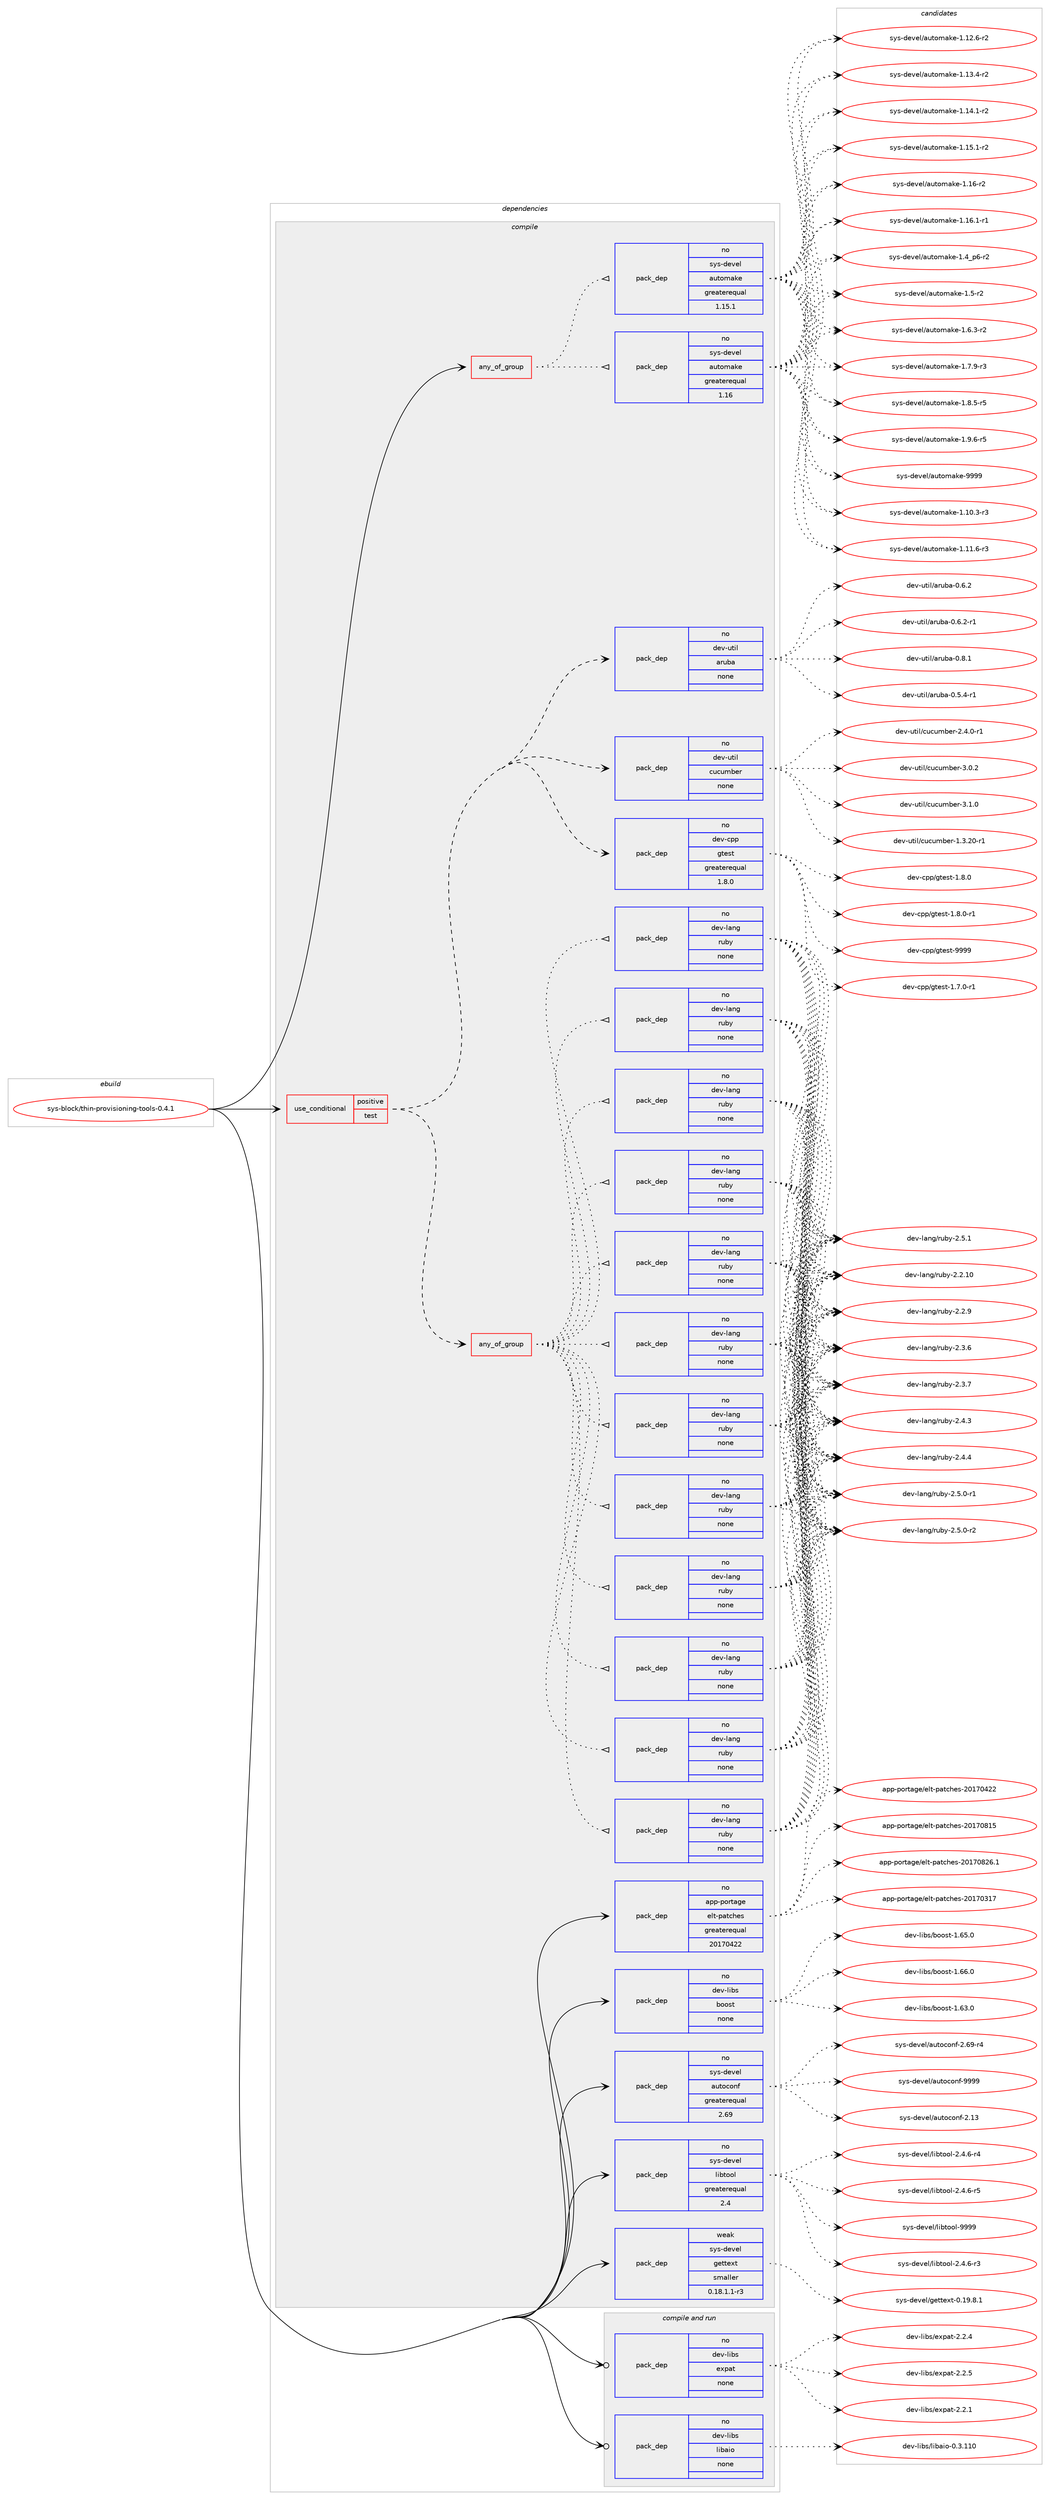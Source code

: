 digraph prolog {

# *************
# Graph options
# *************

newrank=true;
concentrate=true;
compound=true;
graph [rankdir=LR,fontname=Helvetica,fontsize=10,ranksep=1.5];#, ranksep=2.5, nodesep=0.2];
edge  [arrowhead=vee];
node  [fontname=Helvetica,fontsize=10];

# **********
# The ebuild
# **********

subgraph cluster_leftcol {
color=gray;
rank=same;
label=<<i>ebuild</i>>;
id [label="sys-block/thin-provisioning-tools-0.4.1", color=red, width=4, href="../sys-block/thin-provisioning-tools-0.4.1.svg"];
}

# ****************
# The dependencies
# ****************

subgraph cluster_midcol {
color=gray;
label=<<i>dependencies</i>>;
subgraph cluster_compile {
fillcolor="#eeeeee";
style=filled;
label=<<i>compile</i>>;
subgraph any35 {
dependency6877 [label=<<TABLE BORDER="0" CELLBORDER="1" CELLSPACING="0" CELLPADDING="4"><TR><TD CELLPADDING="10">any_of_group</TD></TR></TABLE>>, shape=none, color=red];subgraph pack6398 {
dependency6878 [label=<<TABLE BORDER="0" CELLBORDER="1" CELLSPACING="0" CELLPADDING="4" WIDTH="220"><TR><TD ROWSPAN="6" CELLPADDING="30">pack_dep</TD></TR><TR><TD WIDTH="110">no</TD></TR><TR><TD>sys-devel</TD></TR><TR><TD>automake</TD></TR><TR><TD>greaterequal</TD></TR><TR><TD>1.16</TD></TR></TABLE>>, shape=none, color=blue];
}
dependency6877:e -> dependency6878:w [weight=20,style="dotted",arrowhead="oinv"];
subgraph pack6399 {
dependency6879 [label=<<TABLE BORDER="0" CELLBORDER="1" CELLSPACING="0" CELLPADDING="4" WIDTH="220"><TR><TD ROWSPAN="6" CELLPADDING="30">pack_dep</TD></TR><TR><TD WIDTH="110">no</TD></TR><TR><TD>sys-devel</TD></TR><TR><TD>automake</TD></TR><TR><TD>greaterequal</TD></TR><TR><TD>1.15.1</TD></TR></TABLE>>, shape=none, color=blue];
}
dependency6877:e -> dependency6879:w [weight=20,style="dotted",arrowhead="oinv"];
}
id:e -> dependency6877:w [weight=20,style="solid",arrowhead="vee"];
subgraph cond443 {
dependency6880 [label=<<TABLE BORDER="0" CELLBORDER="1" CELLSPACING="0" CELLPADDING="4"><TR><TD ROWSPAN="3" CELLPADDING="10">use_conditional</TD></TR><TR><TD>positive</TD></TR><TR><TD>test</TD></TR></TABLE>>, shape=none, color=red];
subgraph any36 {
dependency6881 [label=<<TABLE BORDER="0" CELLBORDER="1" CELLSPACING="0" CELLPADDING="4"><TR><TD CELLPADDING="10">any_of_group</TD></TR></TABLE>>, shape=none, color=red];subgraph pack6400 {
dependency6882 [label=<<TABLE BORDER="0" CELLBORDER="1" CELLSPACING="0" CELLPADDING="4" WIDTH="220"><TR><TD ROWSPAN="6" CELLPADDING="30">pack_dep</TD></TR><TR><TD WIDTH="110">no</TD></TR><TR><TD>dev-lang</TD></TR><TR><TD>ruby</TD></TR><TR><TD>none</TD></TR><TR><TD></TD></TR></TABLE>>, shape=none, color=blue];
}
dependency6881:e -> dependency6882:w [weight=20,style="dotted",arrowhead="oinv"];
subgraph pack6401 {
dependency6883 [label=<<TABLE BORDER="0" CELLBORDER="1" CELLSPACING="0" CELLPADDING="4" WIDTH="220"><TR><TD ROWSPAN="6" CELLPADDING="30">pack_dep</TD></TR><TR><TD WIDTH="110">no</TD></TR><TR><TD>dev-lang</TD></TR><TR><TD>ruby</TD></TR><TR><TD>none</TD></TR><TR><TD></TD></TR></TABLE>>, shape=none, color=blue];
}
dependency6881:e -> dependency6883:w [weight=20,style="dotted",arrowhead="oinv"];
subgraph pack6402 {
dependency6884 [label=<<TABLE BORDER="0" CELLBORDER="1" CELLSPACING="0" CELLPADDING="4" WIDTH="220"><TR><TD ROWSPAN="6" CELLPADDING="30">pack_dep</TD></TR><TR><TD WIDTH="110">no</TD></TR><TR><TD>dev-lang</TD></TR><TR><TD>ruby</TD></TR><TR><TD>none</TD></TR><TR><TD></TD></TR></TABLE>>, shape=none, color=blue];
}
dependency6881:e -> dependency6884:w [weight=20,style="dotted",arrowhead="oinv"];
subgraph pack6403 {
dependency6885 [label=<<TABLE BORDER="0" CELLBORDER="1" CELLSPACING="0" CELLPADDING="4" WIDTH="220"><TR><TD ROWSPAN="6" CELLPADDING="30">pack_dep</TD></TR><TR><TD WIDTH="110">no</TD></TR><TR><TD>dev-lang</TD></TR><TR><TD>ruby</TD></TR><TR><TD>none</TD></TR><TR><TD></TD></TR></TABLE>>, shape=none, color=blue];
}
dependency6881:e -> dependency6885:w [weight=20,style="dotted",arrowhead="oinv"];
subgraph pack6404 {
dependency6886 [label=<<TABLE BORDER="0" CELLBORDER="1" CELLSPACING="0" CELLPADDING="4" WIDTH="220"><TR><TD ROWSPAN="6" CELLPADDING="30">pack_dep</TD></TR><TR><TD WIDTH="110">no</TD></TR><TR><TD>dev-lang</TD></TR><TR><TD>ruby</TD></TR><TR><TD>none</TD></TR><TR><TD></TD></TR></TABLE>>, shape=none, color=blue];
}
dependency6881:e -> dependency6886:w [weight=20,style="dotted",arrowhead="oinv"];
subgraph pack6405 {
dependency6887 [label=<<TABLE BORDER="0" CELLBORDER="1" CELLSPACING="0" CELLPADDING="4" WIDTH="220"><TR><TD ROWSPAN="6" CELLPADDING="30">pack_dep</TD></TR><TR><TD WIDTH="110">no</TD></TR><TR><TD>dev-lang</TD></TR><TR><TD>ruby</TD></TR><TR><TD>none</TD></TR><TR><TD></TD></TR></TABLE>>, shape=none, color=blue];
}
dependency6881:e -> dependency6887:w [weight=20,style="dotted",arrowhead="oinv"];
subgraph pack6406 {
dependency6888 [label=<<TABLE BORDER="0" CELLBORDER="1" CELLSPACING="0" CELLPADDING="4" WIDTH="220"><TR><TD ROWSPAN="6" CELLPADDING="30">pack_dep</TD></TR><TR><TD WIDTH="110">no</TD></TR><TR><TD>dev-lang</TD></TR><TR><TD>ruby</TD></TR><TR><TD>none</TD></TR><TR><TD></TD></TR></TABLE>>, shape=none, color=blue];
}
dependency6881:e -> dependency6888:w [weight=20,style="dotted",arrowhead="oinv"];
subgraph pack6407 {
dependency6889 [label=<<TABLE BORDER="0" CELLBORDER="1" CELLSPACING="0" CELLPADDING="4" WIDTH="220"><TR><TD ROWSPAN="6" CELLPADDING="30">pack_dep</TD></TR><TR><TD WIDTH="110">no</TD></TR><TR><TD>dev-lang</TD></TR><TR><TD>ruby</TD></TR><TR><TD>none</TD></TR><TR><TD></TD></TR></TABLE>>, shape=none, color=blue];
}
dependency6881:e -> dependency6889:w [weight=20,style="dotted",arrowhead="oinv"];
subgraph pack6408 {
dependency6890 [label=<<TABLE BORDER="0" CELLBORDER="1" CELLSPACING="0" CELLPADDING="4" WIDTH="220"><TR><TD ROWSPAN="6" CELLPADDING="30">pack_dep</TD></TR><TR><TD WIDTH="110">no</TD></TR><TR><TD>dev-lang</TD></TR><TR><TD>ruby</TD></TR><TR><TD>none</TD></TR><TR><TD></TD></TR></TABLE>>, shape=none, color=blue];
}
dependency6881:e -> dependency6890:w [weight=20,style="dotted",arrowhead="oinv"];
subgraph pack6409 {
dependency6891 [label=<<TABLE BORDER="0" CELLBORDER="1" CELLSPACING="0" CELLPADDING="4" WIDTH="220"><TR><TD ROWSPAN="6" CELLPADDING="30">pack_dep</TD></TR><TR><TD WIDTH="110">no</TD></TR><TR><TD>dev-lang</TD></TR><TR><TD>ruby</TD></TR><TR><TD>none</TD></TR><TR><TD></TD></TR></TABLE>>, shape=none, color=blue];
}
dependency6881:e -> dependency6891:w [weight=20,style="dotted",arrowhead="oinv"];
subgraph pack6410 {
dependency6892 [label=<<TABLE BORDER="0" CELLBORDER="1" CELLSPACING="0" CELLPADDING="4" WIDTH="220"><TR><TD ROWSPAN="6" CELLPADDING="30">pack_dep</TD></TR><TR><TD WIDTH="110">no</TD></TR><TR><TD>dev-lang</TD></TR><TR><TD>ruby</TD></TR><TR><TD>none</TD></TR><TR><TD></TD></TR></TABLE>>, shape=none, color=blue];
}
dependency6881:e -> dependency6892:w [weight=20,style="dotted",arrowhead="oinv"];
subgraph pack6411 {
dependency6893 [label=<<TABLE BORDER="0" CELLBORDER="1" CELLSPACING="0" CELLPADDING="4" WIDTH="220"><TR><TD ROWSPAN="6" CELLPADDING="30">pack_dep</TD></TR><TR><TD WIDTH="110">no</TD></TR><TR><TD>dev-lang</TD></TR><TR><TD>ruby</TD></TR><TR><TD>none</TD></TR><TR><TD></TD></TR></TABLE>>, shape=none, color=blue];
}
dependency6881:e -> dependency6893:w [weight=20,style="dotted",arrowhead="oinv"];
}
dependency6880:e -> dependency6881:w [weight=20,style="dashed",arrowhead="vee"];
subgraph pack6412 {
dependency6894 [label=<<TABLE BORDER="0" CELLBORDER="1" CELLSPACING="0" CELLPADDING="4" WIDTH="220"><TR><TD ROWSPAN="6" CELLPADDING="30">pack_dep</TD></TR><TR><TD WIDTH="110">no</TD></TR><TR><TD>dev-cpp</TD></TR><TR><TD>gtest</TD></TR><TR><TD>greaterequal</TD></TR><TR><TD>1.8.0</TD></TR></TABLE>>, shape=none, color=blue];
}
dependency6880:e -> dependency6894:w [weight=20,style="dashed",arrowhead="vee"];
subgraph pack6413 {
dependency6895 [label=<<TABLE BORDER="0" CELLBORDER="1" CELLSPACING="0" CELLPADDING="4" WIDTH="220"><TR><TD ROWSPAN="6" CELLPADDING="30">pack_dep</TD></TR><TR><TD WIDTH="110">no</TD></TR><TR><TD>dev-util</TD></TR><TR><TD>cucumber</TD></TR><TR><TD>none</TD></TR><TR><TD></TD></TR></TABLE>>, shape=none, color=blue];
}
dependency6880:e -> dependency6895:w [weight=20,style="dashed",arrowhead="vee"];
subgraph pack6414 {
dependency6896 [label=<<TABLE BORDER="0" CELLBORDER="1" CELLSPACING="0" CELLPADDING="4" WIDTH="220"><TR><TD ROWSPAN="6" CELLPADDING="30">pack_dep</TD></TR><TR><TD WIDTH="110">no</TD></TR><TR><TD>dev-util</TD></TR><TR><TD>aruba</TD></TR><TR><TD>none</TD></TR><TR><TD></TD></TR></TABLE>>, shape=none, color=blue];
}
dependency6880:e -> dependency6896:w [weight=20,style="dashed",arrowhead="vee"];
}
id:e -> dependency6880:w [weight=20,style="solid",arrowhead="vee"];
subgraph pack6415 {
dependency6897 [label=<<TABLE BORDER="0" CELLBORDER="1" CELLSPACING="0" CELLPADDING="4" WIDTH="220"><TR><TD ROWSPAN="6" CELLPADDING="30">pack_dep</TD></TR><TR><TD WIDTH="110">no</TD></TR><TR><TD>app-portage</TD></TR><TR><TD>elt-patches</TD></TR><TR><TD>greaterequal</TD></TR><TR><TD>20170422</TD></TR></TABLE>>, shape=none, color=blue];
}
id:e -> dependency6897:w [weight=20,style="solid",arrowhead="vee"];
subgraph pack6416 {
dependency6898 [label=<<TABLE BORDER="0" CELLBORDER="1" CELLSPACING="0" CELLPADDING="4" WIDTH="220"><TR><TD ROWSPAN="6" CELLPADDING="30">pack_dep</TD></TR><TR><TD WIDTH="110">no</TD></TR><TR><TD>dev-libs</TD></TR><TR><TD>boost</TD></TR><TR><TD>none</TD></TR><TR><TD></TD></TR></TABLE>>, shape=none, color=blue];
}
id:e -> dependency6898:w [weight=20,style="solid",arrowhead="vee"];
subgraph pack6417 {
dependency6899 [label=<<TABLE BORDER="0" CELLBORDER="1" CELLSPACING="0" CELLPADDING="4" WIDTH="220"><TR><TD ROWSPAN="6" CELLPADDING="30">pack_dep</TD></TR><TR><TD WIDTH="110">no</TD></TR><TR><TD>sys-devel</TD></TR><TR><TD>autoconf</TD></TR><TR><TD>greaterequal</TD></TR><TR><TD>2.69</TD></TR></TABLE>>, shape=none, color=blue];
}
id:e -> dependency6899:w [weight=20,style="solid",arrowhead="vee"];
subgraph pack6418 {
dependency6900 [label=<<TABLE BORDER="0" CELLBORDER="1" CELLSPACING="0" CELLPADDING="4" WIDTH="220"><TR><TD ROWSPAN="6" CELLPADDING="30">pack_dep</TD></TR><TR><TD WIDTH="110">no</TD></TR><TR><TD>sys-devel</TD></TR><TR><TD>libtool</TD></TR><TR><TD>greaterequal</TD></TR><TR><TD>2.4</TD></TR></TABLE>>, shape=none, color=blue];
}
id:e -> dependency6900:w [weight=20,style="solid",arrowhead="vee"];
subgraph pack6419 {
dependency6901 [label=<<TABLE BORDER="0" CELLBORDER="1" CELLSPACING="0" CELLPADDING="4" WIDTH="220"><TR><TD ROWSPAN="6" CELLPADDING="30">pack_dep</TD></TR><TR><TD WIDTH="110">weak</TD></TR><TR><TD>sys-devel</TD></TR><TR><TD>gettext</TD></TR><TR><TD>smaller</TD></TR><TR><TD>0.18.1.1-r3</TD></TR></TABLE>>, shape=none, color=blue];
}
id:e -> dependency6901:w [weight=20,style="solid",arrowhead="vee"];
}
subgraph cluster_compileandrun {
fillcolor="#eeeeee";
style=filled;
label=<<i>compile and run</i>>;
subgraph pack6420 {
dependency6902 [label=<<TABLE BORDER="0" CELLBORDER="1" CELLSPACING="0" CELLPADDING="4" WIDTH="220"><TR><TD ROWSPAN="6" CELLPADDING="30">pack_dep</TD></TR><TR><TD WIDTH="110">no</TD></TR><TR><TD>dev-libs</TD></TR><TR><TD>expat</TD></TR><TR><TD>none</TD></TR><TR><TD></TD></TR></TABLE>>, shape=none, color=blue];
}
id:e -> dependency6902:w [weight=20,style="solid",arrowhead="odotvee"];
subgraph pack6421 {
dependency6903 [label=<<TABLE BORDER="0" CELLBORDER="1" CELLSPACING="0" CELLPADDING="4" WIDTH="220"><TR><TD ROWSPAN="6" CELLPADDING="30">pack_dep</TD></TR><TR><TD WIDTH="110">no</TD></TR><TR><TD>dev-libs</TD></TR><TR><TD>libaio</TD></TR><TR><TD>none</TD></TR><TR><TD></TD></TR></TABLE>>, shape=none, color=blue];
}
id:e -> dependency6903:w [weight=20,style="solid",arrowhead="odotvee"];
}
subgraph cluster_run {
fillcolor="#eeeeee";
style=filled;
label=<<i>run</i>>;
}
}

# **************
# The candidates
# **************

subgraph cluster_choices {
rank=same;
color=gray;
label=<<i>candidates</i>>;

subgraph choice6398 {
color=black;
nodesep=1;
choice11512111545100101118101108479711711611110997107101454946494846514511451 [label="sys-devel/automake-1.10.3-r3", color=red, width=4,href="../sys-devel/automake-1.10.3-r3.svg"];
choice11512111545100101118101108479711711611110997107101454946494946544511451 [label="sys-devel/automake-1.11.6-r3", color=red, width=4,href="../sys-devel/automake-1.11.6-r3.svg"];
choice11512111545100101118101108479711711611110997107101454946495046544511450 [label="sys-devel/automake-1.12.6-r2", color=red, width=4,href="../sys-devel/automake-1.12.6-r2.svg"];
choice11512111545100101118101108479711711611110997107101454946495146524511450 [label="sys-devel/automake-1.13.4-r2", color=red, width=4,href="../sys-devel/automake-1.13.4-r2.svg"];
choice11512111545100101118101108479711711611110997107101454946495246494511450 [label="sys-devel/automake-1.14.1-r2", color=red, width=4,href="../sys-devel/automake-1.14.1-r2.svg"];
choice11512111545100101118101108479711711611110997107101454946495346494511450 [label="sys-devel/automake-1.15.1-r2", color=red, width=4,href="../sys-devel/automake-1.15.1-r2.svg"];
choice1151211154510010111810110847971171161111099710710145494649544511450 [label="sys-devel/automake-1.16-r2", color=red, width=4,href="../sys-devel/automake-1.16-r2.svg"];
choice11512111545100101118101108479711711611110997107101454946495446494511449 [label="sys-devel/automake-1.16.1-r1", color=red, width=4,href="../sys-devel/automake-1.16.1-r1.svg"];
choice115121115451001011181011084797117116111109971071014549465295112544511450 [label="sys-devel/automake-1.4_p6-r2", color=red, width=4,href="../sys-devel/automake-1.4_p6-r2.svg"];
choice11512111545100101118101108479711711611110997107101454946534511450 [label="sys-devel/automake-1.5-r2", color=red, width=4,href="../sys-devel/automake-1.5-r2.svg"];
choice115121115451001011181011084797117116111109971071014549465446514511450 [label="sys-devel/automake-1.6.3-r2", color=red, width=4,href="../sys-devel/automake-1.6.3-r2.svg"];
choice115121115451001011181011084797117116111109971071014549465546574511451 [label="sys-devel/automake-1.7.9-r3", color=red, width=4,href="../sys-devel/automake-1.7.9-r3.svg"];
choice115121115451001011181011084797117116111109971071014549465646534511453 [label="sys-devel/automake-1.8.5-r5", color=red, width=4,href="../sys-devel/automake-1.8.5-r5.svg"];
choice115121115451001011181011084797117116111109971071014549465746544511453 [label="sys-devel/automake-1.9.6-r5", color=red, width=4,href="../sys-devel/automake-1.9.6-r5.svg"];
choice115121115451001011181011084797117116111109971071014557575757 [label="sys-devel/automake-9999", color=red, width=4,href="../sys-devel/automake-9999.svg"];
dependency6878:e -> choice11512111545100101118101108479711711611110997107101454946494846514511451:w [style=dotted,weight="100"];
dependency6878:e -> choice11512111545100101118101108479711711611110997107101454946494946544511451:w [style=dotted,weight="100"];
dependency6878:e -> choice11512111545100101118101108479711711611110997107101454946495046544511450:w [style=dotted,weight="100"];
dependency6878:e -> choice11512111545100101118101108479711711611110997107101454946495146524511450:w [style=dotted,weight="100"];
dependency6878:e -> choice11512111545100101118101108479711711611110997107101454946495246494511450:w [style=dotted,weight="100"];
dependency6878:e -> choice11512111545100101118101108479711711611110997107101454946495346494511450:w [style=dotted,weight="100"];
dependency6878:e -> choice1151211154510010111810110847971171161111099710710145494649544511450:w [style=dotted,weight="100"];
dependency6878:e -> choice11512111545100101118101108479711711611110997107101454946495446494511449:w [style=dotted,weight="100"];
dependency6878:e -> choice115121115451001011181011084797117116111109971071014549465295112544511450:w [style=dotted,weight="100"];
dependency6878:e -> choice11512111545100101118101108479711711611110997107101454946534511450:w [style=dotted,weight="100"];
dependency6878:e -> choice115121115451001011181011084797117116111109971071014549465446514511450:w [style=dotted,weight="100"];
dependency6878:e -> choice115121115451001011181011084797117116111109971071014549465546574511451:w [style=dotted,weight="100"];
dependency6878:e -> choice115121115451001011181011084797117116111109971071014549465646534511453:w [style=dotted,weight="100"];
dependency6878:e -> choice115121115451001011181011084797117116111109971071014549465746544511453:w [style=dotted,weight="100"];
dependency6878:e -> choice115121115451001011181011084797117116111109971071014557575757:w [style=dotted,weight="100"];
}
subgraph choice6399 {
color=black;
nodesep=1;
choice11512111545100101118101108479711711611110997107101454946494846514511451 [label="sys-devel/automake-1.10.3-r3", color=red, width=4,href="../sys-devel/automake-1.10.3-r3.svg"];
choice11512111545100101118101108479711711611110997107101454946494946544511451 [label="sys-devel/automake-1.11.6-r3", color=red, width=4,href="../sys-devel/automake-1.11.6-r3.svg"];
choice11512111545100101118101108479711711611110997107101454946495046544511450 [label="sys-devel/automake-1.12.6-r2", color=red, width=4,href="../sys-devel/automake-1.12.6-r2.svg"];
choice11512111545100101118101108479711711611110997107101454946495146524511450 [label="sys-devel/automake-1.13.4-r2", color=red, width=4,href="../sys-devel/automake-1.13.4-r2.svg"];
choice11512111545100101118101108479711711611110997107101454946495246494511450 [label="sys-devel/automake-1.14.1-r2", color=red, width=4,href="../sys-devel/automake-1.14.1-r2.svg"];
choice11512111545100101118101108479711711611110997107101454946495346494511450 [label="sys-devel/automake-1.15.1-r2", color=red, width=4,href="../sys-devel/automake-1.15.1-r2.svg"];
choice1151211154510010111810110847971171161111099710710145494649544511450 [label="sys-devel/automake-1.16-r2", color=red, width=4,href="../sys-devel/automake-1.16-r2.svg"];
choice11512111545100101118101108479711711611110997107101454946495446494511449 [label="sys-devel/automake-1.16.1-r1", color=red, width=4,href="../sys-devel/automake-1.16.1-r1.svg"];
choice115121115451001011181011084797117116111109971071014549465295112544511450 [label="sys-devel/automake-1.4_p6-r2", color=red, width=4,href="../sys-devel/automake-1.4_p6-r2.svg"];
choice11512111545100101118101108479711711611110997107101454946534511450 [label="sys-devel/automake-1.5-r2", color=red, width=4,href="../sys-devel/automake-1.5-r2.svg"];
choice115121115451001011181011084797117116111109971071014549465446514511450 [label="sys-devel/automake-1.6.3-r2", color=red, width=4,href="../sys-devel/automake-1.6.3-r2.svg"];
choice115121115451001011181011084797117116111109971071014549465546574511451 [label="sys-devel/automake-1.7.9-r3", color=red, width=4,href="../sys-devel/automake-1.7.9-r3.svg"];
choice115121115451001011181011084797117116111109971071014549465646534511453 [label="sys-devel/automake-1.8.5-r5", color=red, width=4,href="../sys-devel/automake-1.8.5-r5.svg"];
choice115121115451001011181011084797117116111109971071014549465746544511453 [label="sys-devel/automake-1.9.6-r5", color=red, width=4,href="../sys-devel/automake-1.9.6-r5.svg"];
choice115121115451001011181011084797117116111109971071014557575757 [label="sys-devel/automake-9999", color=red, width=4,href="../sys-devel/automake-9999.svg"];
dependency6879:e -> choice11512111545100101118101108479711711611110997107101454946494846514511451:w [style=dotted,weight="100"];
dependency6879:e -> choice11512111545100101118101108479711711611110997107101454946494946544511451:w [style=dotted,weight="100"];
dependency6879:e -> choice11512111545100101118101108479711711611110997107101454946495046544511450:w [style=dotted,weight="100"];
dependency6879:e -> choice11512111545100101118101108479711711611110997107101454946495146524511450:w [style=dotted,weight="100"];
dependency6879:e -> choice11512111545100101118101108479711711611110997107101454946495246494511450:w [style=dotted,weight="100"];
dependency6879:e -> choice11512111545100101118101108479711711611110997107101454946495346494511450:w [style=dotted,weight="100"];
dependency6879:e -> choice1151211154510010111810110847971171161111099710710145494649544511450:w [style=dotted,weight="100"];
dependency6879:e -> choice11512111545100101118101108479711711611110997107101454946495446494511449:w [style=dotted,weight="100"];
dependency6879:e -> choice115121115451001011181011084797117116111109971071014549465295112544511450:w [style=dotted,weight="100"];
dependency6879:e -> choice11512111545100101118101108479711711611110997107101454946534511450:w [style=dotted,weight="100"];
dependency6879:e -> choice115121115451001011181011084797117116111109971071014549465446514511450:w [style=dotted,weight="100"];
dependency6879:e -> choice115121115451001011181011084797117116111109971071014549465546574511451:w [style=dotted,weight="100"];
dependency6879:e -> choice115121115451001011181011084797117116111109971071014549465646534511453:w [style=dotted,weight="100"];
dependency6879:e -> choice115121115451001011181011084797117116111109971071014549465746544511453:w [style=dotted,weight="100"];
dependency6879:e -> choice115121115451001011181011084797117116111109971071014557575757:w [style=dotted,weight="100"];
}
subgraph choice6400 {
color=black;
nodesep=1;
choice1001011184510897110103471141179812145504650464948 [label="dev-lang/ruby-2.2.10", color=red, width=4,href="../dev-lang/ruby-2.2.10.svg"];
choice10010111845108971101034711411798121455046504657 [label="dev-lang/ruby-2.2.9", color=red, width=4,href="../dev-lang/ruby-2.2.9.svg"];
choice10010111845108971101034711411798121455046514654 [label="dev-lang/ruby-2.3.6", color=red, width=4,href="../dev-lang/ruby-2.3.6.svg"];
choice10010111845108971101034711411798121455046514655 [label="dev-lang/ruby-2.3.7", color=red, width=4,href="../dev-lang/ruby-2.3.7.svg"];
choice10010111845108971101034711411798121455046524651 [label="dev-lang/ruby-2.4.3", color=red, width=4,href="../dev-lang/ruby-2.4.3.svg"];
choice10010111845108971101034711411798121455046524652 [label="dev-lang/ruby-2.4.4", color=red, width=4,href="../dev-lang/ruby-2.4.4.svg"];
choice100101118451089711010347114117981214550465346484511449 [label="dev-lang/ruby-2.5.0-r1", color=red, width=4,href="../dev-lang/ruby-2.5.0-r1.svg"];
choice100101118451089711010347114117981214550465346484511450 [label="dev-lang/ruby-2.5.0-r2", color=red, width=4,href="../dev-lang/ruby-2.5.0-r2.svg"];
choice10010111845108971101034711411798121455046534649 [label="dev-lang/ruby-2.5.1", color=red, width=4,href="../dev-lang/ruby-2.5.1.svg"];
dependency6882:e -> choice1001011184510897110103471141179812145504650464948:w [style=dotted,weight="100"];
dependency6882:e -> choice10010111845108971101034711411798121455046504657:w [style=dotted,weight="100"];
dependency6882:e -> choice10010111845108971101034711411798121455046514654:w [style=dotted,weight="100"];
dependency6882:e -> choice10010111845108971101034711411798121455046514655:w [style=dotted,weight="100"];
dependency6882:e -> choice10010111845108971101034711411798121455046524651:w [style=dotted,weight="100"];
dependency6882:e -> choice10010111845108971101034711411798121455046524652:w [style=dotted,weight="100"];
dependency6882:e -> choice100101118451089711010347114117981214550465346484511449:w [style=dotted,weight="100"];
dependency6882:e -> choice100101118451089711010347114117981214550465346484511450:w [style=dotted,weight="100"];
dependency6882:e -> choice10010111845108971101034711411798121455046534649:w [style=dotted,weight="100"];
}
subgraph choice6401 {
color=black;
nodesep=1;
choice1001011184510897110103471141179812145504650464948 [label="dev-lang/ruby-2.2.10", color=red, width=4,href="../dev-lang/ruby-2.2.10.svg"];
choice10010111845108971101034711411798121455046504657 [label="dev-lang/ruby-2.2.9", color=red, width=4,href="../dev-lang/ruby-2.2.9.svg"];
choice10010111845108971101034711411798121455046514654 [label="dev-lang/ruby-2.3.6", color=red, width=4,href="../dev-lang/ruby-2.3.6.svg"];
choice10010111845108971101034711411798121455046514655 [label="dev-lang/ruby-2.3.7", color=red, width=4,href="../dev-lang/ruby-2.3.7.svg"];
choice10010111845108971101034711411798121455046524651 [label="dev-lang/ruby-2.4.3", color=red, width=4,href="../dev-lang/ruby-2.4.3.svg"];
choice10010111845108971101034711411798121455046524652 [label="dev-lang/ruby-2.4.4", color=red, width=4,href="../dev-lang/ruby-2.4.4.svg"];
choice100101118451089711010347114117981214550465346484511449 [label="dev-lang/ruby-2.5.0-r1", color=red, width=4,href="../dev-lang/ruby-2.5.0-r1.svg"];
choice100101118451089711010347114117981214550465346484511450 [label="dev-lang/ruby-2.5.0-r2", color=red, width=4,href="../dev-lang/ruby-2.5.0-r2.svg"];
choice10010111845108971101034711411798121455046534649 [label="dev-lang/ruby-2.5.1", color=red, width=4,href="../dev-lang/ruby-2.5.1.svg"];
dependency6883:e -> choice1001011184510897110103471141179812145504650464948:w [style=dotted,weight="100"];
dependency6883:e -> choice10010111845108971101034711411798121455046504657:w [style=dotted,weight="100"];
dependency6883:e -> choice10010111845108971101034711411798121455046514654:w [style=dotted,weight="100"];
dependency6883:e -> choice10010111845108971101034711411798121455046514655:w [style=dotted,weight="100"];
dependency6883:e -> choice10010111845108971101034711411798121455046524651:w [style=dotted,weight="100"];
dependency6883:e -> choice10010111845108971101034711411798121455046524652:w [style=dotted,weight="100"];
dependency6883:e -> choice100101118451089711010347114117981214550465346484511449:w [style=dotted,weight="100"];
dependency6883:e -> choice100101118451089711010347114117981214550465346484511450:w [style=dotted,weight="100"];
dependency6883:e -> choice10010111845108971101034711411798121455046534649:w [style=dotted,weight="100"];
}
subgraph choice6402 {
color=black;
nodesep=1;
choice1001011184510897110103471141179812145504650464948 [label="dev-lang/ruby-2.2.10", color=red, width=4,href="../dev-lang/ruby-2.2.10.svg"];
choice10010111845108971101034711411798121455046504657 [label="dev-lang/ruby-2.2.9", color=red, width=4,href="../dev-lang/ruby-2.2.9.svg"];
choice10010111845108971101034711411798121455046514654 [label="dev-lang/ruby-2.3.6", color=red, width=4,href="../dev-lang/ruby-2.3.6.svg"];
choice10010111845108971101034711411798121455046514655 [label="dev-lang/ruby-2.3.7", color=red, width=4,href="../dev-lang/ruby-2.3.7.svg"];
choice10010111845108971101034711411798121455046524651 [label="dev-lang/ruby-2.4.3", color=red, width=4,href="../dev-lang/ruby-2.4.3.svg"];
choice10010111845108971101034711411798121455046524652 [label="dev-lang/ruby-2.4.4", color=red, width=4,href="../dev-lang/ruby-2.4.4.svg"];
choice100101118451089711010347114117981214550465346484511449 [label="dev-lang/ruby-2.5.0-r1", color=red, width=4,href="../dev-lang/ruby-2.5.0-r1.svg"];
choice100101118451089711010347114117981214550465346484511450 [label="dev-lang/ruby-2.5.0-r2", color=red, width=4,href="../dev-lang/ruby-2.5.0-r2.svg"];
choice10010111845108971101034711411798121455046534649 [label="dev-lang/ruby-2.5.1", color=red, width=4,href="../dev-lang/ruby-2.5.1.svg"];
dependency6884:e -> choice1001011184510897110103471141179812145504650464948:w [style=dotted,weight="100"];
dependency6884:e -> choice10010111845108971101034711411798121455046504657:w [style=dotted,weight="100"];
dependency6884:e -> choice10010111845108971101034711411798121455046514654:w [style=dotted,weight="100"];
dependency6884:e -> choice10010111845108971101034711411798121455046514655:w [style=dotted,weight="100"];
dependency6884:e -> choice10010111845108971101034711411798121455046524651:w [style=dotted,weight="100"];
dependency6884:e -> choice10010111845108971101034711411798121455046524652:w [style=dotted,weight="100"];
dependency6884:e -> choice100101118451089711010347114117981214550465346484511449:w [style=dotted,weight="100"];
dependency6884:e -> choice100101118451089711010347114117981214550465346484511450:w [style=dotted,weight="100"];
dependency6884:e -> choice10010111845108971101034711411798121455046534649:w [style=dotted,weight="100"];
}
subgraph choice6403 {
color=black;
nodesep=1;
choice1001011184510897110103471141179812145504650464948 [label="dev-lang/ruby-2.2.10", color=red, width=4,href="../dev-lang/ruby-2.2.10.svg"];
choice10010111845108971101034711411798121455046504657 [label="dev-lang/ruby-2.2.9", color=red, width=4,href="../dev-lang/ruby-2.2.9.svg"];
choice10010111845108971101034711411798121455046514654 [label="dev-lang/ruby-2.3.6", color=red, width=4,href="../dev-lang/ruby-2.3.6.svg"];
choice10010111845108971101034711411798121455046514655 [label="dev-lang/ruby-2.3.7", color=red, width=4,href="../dev-lang/ruby-2.3.7.svg"];
choice10010111845108971101034711411798121455046524651 [label="dev-lang/ruby-2.4.3", color=red, width=4,href="../dev-lang/ruby-2.4.3.svg"];
choice10010111845108971101034711411798121455046524652 [label="dev-lang/ruby-2.4.4", color=red, width=4,href="../dev-lang/ruby-2.4.4.svg"];
choice100101118451089711010347114117981214550465346484511449 [label="dev-lang/ruby-2.5.0-r1", color=red, width=4,href="../dev-lang/ruby-2.5.0-r1.svg"];
choice100101118451089711010347114117981214550465346484511450 [label="dev-lang/ruby-2.5.0-r2", color=red, width=4,href="../dev-lang/ruby-2.5.0-r2.svg"];
choice10010111845108971101034711411798121455046534649 [label="dev-lang/ruby-2.5.1", color=red, width=4,href="../dev-lang/ruby-2.5.1.svg"];
dependency6885:e -> choice1001011184510897110103471141179812145504650464948:w [style=dotted,weight="100"];
dependency6885:e -> choice10010111845108971101034711411798121455046504657:w [style=dotted,weight="100"];
dependency6885:e -> choice10010111845108971101034711411798121455046514654:w [style=dotted,weight="100"];
dependency6885:e -> choice10010111845108971101034711411798121455046514655:w [style=dotted,weight="100"];
dependency6885:e -> choice10010111845108971101034711411798121455046524651:w [style=dotted,weight="100"];
dependency6885:e -> choice10010111845108971101034711411798121455046524652:w [style=dotted,weight="100"];
dependency6885:e -> choice100101118451089711010347114117981214550465346484511449:w [style=dotted,weight="100"];
dependency6885:e -> choice100101118451089711010347114117981214550465346484511450:w [style=dotted,weight="100"];
dependency6885:e -> choice10010111845108971101034711411798121455046534649:w [style=dotted,weight="100"];
}
subgraph choice6404 {
color=black;
nodesep=1;
choice1001011184510897110103471141179812145504650464948 [label="dev-lang/ruby-2.2.10", color=red, width=4,href="../dev-lang/ruby-2.2.10.svg"];
choice10010111845108971101034711411798121455046504657 [label="dev-lang/ruby-2.2.9", color=red, width=4,href="../dev-lang/ruby-2.2.9.svg"];
choice10010111845108971101034711411798121455046514654 [label="dev-lang/ruby-2.3.6", color=red, width=4,href="../dev-lang/ruby-2.3.6.svg"];
choice10010111845108971101034711411798121455046514655 [label="dev-lang/ruby-2.3.7", color=red, width=4,href="../dev-lang/ruby-2.3.7.svg"];
choice10010111845108971101034711411798121455046524651 [label="dev-lang/ruby-2.4.3", color=red, width=4,href="../dev-lang/ruby-2.4.3.svg"];
choice10010111845108971101034711411798121455046524652 [label="dev-lang/ruby-2.4.4", color=red, width=4,href="../dev-lang/ruby-2.4.4.svg"];
choice100101118451089711010347114117981214550465346484511449 [label="dev-lang/ruby-2.5.0-r1", color=red, width=4,href="../dev-lang/ruby-2.5.0-r1.svg"];
choice100101118451089711010347114117981214550465346484511450 [label="dev-lang/ruby-2.5.0-r2", color=red, width=4,href="../dev-lang/ruby-2.5.0-r2.svg"];
choice10010111845108971101034711411798121455046534649 [label="dev-lang/ruby-2.5.1", color=red, width=4,href="../dev-lang/ruby-2.5.1.svg"];
dependency6886:e -> choice1001011184510897110103471141179812145504650464948:w [style=dotted,weight="100"];
dependency6886:e -> choice10010111845108971101034711411798121455046504657:w [style=dotted,weight="100"];
dependency6886:e -> choice10010111845108971101034711411798121455046514654:w [style=dotted,weight="100"];
dependency6886:e -> choice10010111845108971101034711411798121455046514655:w [style=dotted,weight="100"];
dependency6886:e -> choice10010111845108971101034711411798121455046524651:w [style=dotted,weight="100"];
dependency6886:e -> choice10010111845108971101034711411798121455046524652:w [style=dotted,weight="100"];
dependency6886:e -> choice100101118451089711010347114117981214550465346484511449:w [style=dotted,weight="100"];
dependency6886:e -> choice100101118451089711010347114117981214550465346484511450:w [style=dotted,weight="100"];
dependency6886:e -> choice10010111845108971101034711411798121455046534649:w [style=dotted,weight="100"];
}
subgraph choice6405 {
color=black;
nodesep=1;
choice1001011184510897110103471141179812145504650464948 [label="dev-lang/ruby-2.2.10", color=red, width=4,href="../dev-lang/ruby-2.2.10.svg"];
choice10010111845108971101034711411798121455046504657 [label="dev-lang/ruby-2.2.9", color=red, width=4,href="../dev-lang/ruby-2.2.9.svg"];
choice10010111845108971101034711411798121455046514654 [label="dev-lang/ruby-2.3.6", color=red, width=4,href="../dev-lang/ruby-2.3.6.svg"];
choice10010111845108971101034711411798121455046514655 [label="dev-lang/ruby-2.3.7", color=red, width=4,href="../dev-lang/ruby-2.3.7.svg"];
choice10010111845108971101034711411798121455046524651 [label="dev-lang/ruby-2.4.3", color=red, width=4,href="../dev-lang/ruby-2.4.3.svg"];
choice10010111845108971101034711411798121455046524652 [label="dev-lang/ruby-2.4.4", color=red, width=4,href="../dev-lang/ruby-2.4.4.svg"];
choice100101118451089711010347114117981214550465346484511449 [label="dev-lang/ruby-2.5.0-r1", color=red, width=4,href="../dev-lang/ruby-2.5.0-r1.svg"];
choice100101118451089711010347114117981214550465346484511450 [label="dev-lang/ruby-2.5.0-r2", color=red, width=4,href="../dev-lang/ruby-2.5.0-r2.svg"];
choice10010111845108971101034711411798121455046534649 [label="dev-lang/ruby-2.5.1", color=red, width=4,href="../dev-lang/ruby-2.5.1.svg"];
dependency6887:e -> choice1001011184510897110103471141179812145504650464948:w [style=dotted,weight="100"];
dependency6887:e -> choice10010111845108971101034711411798121455046504657:w [style=dotted,weight="100"];
dependency6887:e -> choice10010111845108971101034711411798121455046514654:w [style=dotted,weight="100"];
dependency6887:e -> choice10010111845108971101034711411798121455046514655:w [style=dotted,weight="100"];
dependency6887:e -> choice10010111845108971101034711411798121455046524651:w [style=dotted,weight="100"];
dependency6887:e -> choice10010111845108971101034711411798121455046524652:w [style=dotted,weight="100"];
dependency6887:e -> choice100101118451089711010347114117981214550465346484511449:w [style=dotted,weight="100"];
dependency6887:e -> choice100101118451089711010347114117981214550465346484511450:w [style=dotted,weight="100"];
dependency6887:e -> choice10010111845108971101034711411798121455046534649:w [style=dotted,weight="100"];
}
subgraph choice6406 {
color=black;
nodesep=1;
choice1001011184510897110103471141179812145504650464948 [label="dev-lang/ruby-2.2.10", color=red, width=4,href="../dev-lang/ruby-2.2.10.svg"];
choice10010111845108971101034711411798121455046504657 [label="dev-lang/ruby-2.2.9", color=red, width=4,href="../dev-lang/ruby-2.2.9.svg"];
choice10010111845108971101034711411798121455046514654 [label="dev-lang/ruby-2.3.6", color=red, width=4,href="../dev-lang/ruby-2.3.6.svg"];
choice10010111845108971101034711411798121455046514655 [label="dev-lang/ruby-2.3.7", color=red, width=4,href="../dev-lang/ruby-2.3.7.svg"];
choice10010111845108971101034711411798121455046524651 [label="dev-lang/ruby-2.4.3", color=red, width=4,href="../dev-lang/ruby-2.4.3.svg"];
choice10010111845108971101034711411798121455046524652 [label="dev-lang/ruby-2.4.4", color=red, width=4,href="../dev-lang/ruby-2.4.4.svg"];
choice100101118451089711010347114117981214550465346484511449 [label="dev-lang/ruby-2.5.0-r1", color=red, width=4,href="../dev-lang/ruby-2.5.0-r1.svg"];
choice100101118451089711010347114117981214550465346484511450 [label="dev-lang/ruby-2.5.0-r2", color=red, width=4,href="../dev-lang/ruby-2.5.0-r2.svg"];
choice10010111845108971101034711411798121455046534649 [label="dev-lang/ruby-2.5.1", color=red, width=4,href="../dev-lang/ruby-2.5.1.svg"];
dependency6888:e -> choice1001011184510897110103471141179812145504650464948:w [style=dotted,weight="100"];
dependency6888:e -> choice10010111845108971101034711411798121455046504657:w [style=dotted,weight="100"];
dependency6888:e -> choice10010111845108971101034711411798121455046514654:w [style=dotted,weight="100"];
dependency6888:e -> choice10010111845108971101034711411798121455046514655:w [style=dotted,weight="100"];
dependency6888:e -> choice10010111845108971101034711411798121455046524651:w [style=dotted,weight="100"];
dependency6888:e -> choice10010111845108971101034711411798121455046524652:w [style=dotted,weight="100"];
dependency6888:e -> choice100101118451089711010347114117981214550465346484511449:w [style=dotted,weight="100"];
dependency6888:e -> choice100101118451089711010347114117981214550465346484511450:w [style=dotted,weight="100"];
dependency6888:e -> choice10010111845108971101034711411798121455046534649:w [style=dotted,weight="100"];
}
subgraph choice6407 {
color=black;
nodesep=1;
choice1001011184510897110103471141179812145504650464948 [label="dev-lang/ruby-2.2.10", color=red, width=4,href="../dev-lang/ruby-2.2.10.svg"];
choice10010111845108971101034711411798121455046504657 [label="dev-lang/ruby-2.2.9", color=red, width=4,href="../dev-lang/ruby-2.2.9.svg"];
choice10010111845108971101034711411798121455046514654 [label="dev-lang/ruby-2.3.6", color=red, width=4,href="../dev-lang/ruby-2.3.6.svg"];
choice10010111845108971101034711411798121455046514655 [label="dev-lang/ruby-2.3.7", color=red, width=4,href="../dev-lang/ruby-2.3.7.svg"];
choice10010111845108971101034711411798121455046524651 [label="dev-lang/ruby-2.4.3", color=red, width=4,href="../dev-lang/ruby-2.4.3.svg"];
choice10010111845108971101034711411798121455046524652 [label="dev-lang/ruby-2.4.4", color=red, width=4,href="../dev-lang/ruby-2.4.4.svg"];
choice100101118451089711010347114117981214550465346484511449 [label="dev-lang/ruby-2.5.0-r1", color=red, width=4,href="../dev-lang/ruby-2.5.0-r1.svg"];
choice100101118451089711010347114117981214550465346484511450 [label="dev-lang/ruby-2.5.0-r2", color=red, width=4,href="../dev-lang/ruby-2.5.0-r2.svg"];
choice10010111845108971101034711411798121455046534649 [label="dev-lang/ruby-2.5.1", color=red, width=4,href="../dev-lang/ruby-2.5.1.svg"];
dependency6889:e -> choice1001011184510897110103471141179812145504650464948:w [style=dotted,weight="100"];
dependency6889:e -> choice10010111845108971101034711411798121455046504657:w [style=dotted,weight="100"];
dependency6889:e -> choice10010111845108971101034711411798121455046514654:w [style=dotted,weight="100"];
dependency6889:e -> choice10010111845108971101034711411798121455046514655:w [style=dotted,weight="100"];
dependency6889:e -> choice10010111845108971101034711411798121455046524651:w [style=dotted,weight="100"];
dependency6889:e -> choice10010111845108971101034711411798121455046524652:w [style=dotted,weight="100"];
dependency6889:e -> choice100101118451089711010347114117981214550465346484511449:w [style=dotted,weight="100"];
dependency6889:e -> choice100101118451089711010347114117981214550465346484511450:w [style=dotted,weight="100"];
dependency6889:e -> choice10010111845108971101034711411798121455046534649:w [style=dotted,weight="100"];
}
subgraph choice6408 {
color=black;
nodesep=1;
choice1001011184510897110103471141179812145504650464948 [label="dev-lang/ruby-2.2.10", color=red, width=4,href="../dev-lang/ruby-2.2.10.svg"];
choice10010111845108971101034711411798121455046504657 [label="dev-lang/ruby-2.2.9", color=red, width=4,href="../dev-lang/ruby-2.2.9.svg"];
choice10010111845108971101034711411798121455046514654 [label="dev-lang/ruby-2.3.6", color=red, width=4,href="../dev-lang/ruby-2.3.6.svg"];
choice10010111845108971101034711411798121455046514655 [label="dev-lang/ruby-2.3.7", color=red, width=4,href="../dev-lang/ruby-2.3.7.svg"];
choice10010111845108971101034711411798121455046524651 [label="dev-lang/ruby-2.4.3", color=red, width=4,href="../dev-lang/ruby-2.4.3.svg"];
choice10010111845108971101034711411798121455046524652 [label="dev-lang/ruby-2.4.4", color=red, width=4,href="../dev-lang/ruby-2.4.4.svg"];
choice100101118451089711010347114117981214550465346484511449 [label="dev-lang/ruby-2.5.0-r1", color=red, width=4,href="../dev-lang/ruby-2.5.0-r1.svg"];
choice100101118451089711010347114117981214550465346484511450 [label="dev-lang/ruby-2.5.0-r2", color=red, width=4,href="../dev-lang/ruby-2.5.0-r2.svg"];
choice10010111845108971101034711411798121455046534649 [label="dev-lang/ruby-2.5.1", color=red, width=4,href="../dev-lang/ruby-2.5.1.svg"];
dependency6890:e -> choice1001011184510897110103471141179812145504650464948:w [style=dotted,weight="100"];
dependency6890:e -> choice10010111845108971101034711411798121455046504657:w [style=dotted,weight="100"];
dependency6890:e -> choice10010111845108971101034711411798121455046514654:w [style=dotted,weight="100"];
dependency6890:e -> choice10010111845108971101034711411798121455046514655:w [style=dotted,weight="100"];
dependency6890:e -> choice10010111845108971101034711411798121455046524651:w [style=dotted,weight="100"];
dependency6890:e -> choice10010111845108971101034711411798121455046524652:w [style=dotted,weight="100"];
dependency6890:e -> choice100101118451089711010347114117981214550465346484511449:w [style=dotted,weight="100"];
dependency6890:e -> choice100101118451089711010347114117981214550465346484511450:w [style=dotted,weight="100"];
dependency6890:e -> choice10010111845108971101034711411798121455046534649:w [style=dotted,weight="100"];
}
subgraph choice6409 {
color=black;
nodesep=1;
choice1001011184510897110103471141179812145504650464948 [label="dev-lang/ruby-2.2.10", color=red, width=4,href="../dev-lang/ruby-2.2.10.svg"];
choice10010111845108971101034711411798121455046504657 [label="dev-lang/ruby-2.2.9", color=red, width=4,href="../dev-lang/ruby-2.2.9.svg"];
choice10010111845108971101034711411798121455046514654 [label="dev-lang/ruby-2.3.6", color=red, width=4,href="../dev-lang/ruby-2.3.6.svg"];
choice10010111845108971101034711411798121455046514655 [label="dev-lang/ruby-2.3.7", color=red, width=4,href="../dev-lang/ruby-2.3.7.svg"];
choice10010111845108971101034711411798121455046524651 [label="dev-lang/ruby-2.4.3", color=red, width=4,href="../dev-lang/ruby-2.4.3.svg"];
choice10010111845108971101034711411798121455046524652 [label="dev-lang/ruby-2.4.4", color=red, width=4,href="../dev-lang/ruby-2.4.4.svg"];
choice100101118451089711010347114117981214550465346484511449 [label="dev-lang/ruby-2.5.0-r1", color=red, width=4,href="../dev-lang/ruby-2.5.0-r1.svg"];
choice100101118451089711010347114117981214550465346484511450 [label="dev-lang/ruby-2.5.0-r2", color=red, width=4,href="../dev-lang/ruby-2.5.0-r2.svg"];
choice10010111845108971101034711411798121455046534649 [label="dev-lang/ruby-2.5.1", color=red, width=4,href="../dev-lang/ruby-2.5.1.svg"];
dependency6891:e -> choice1001011184510897110103471141179812145504650464948:w [style=dotted,weight="100"];
dependency6891:e -> choice10010111845108971101034711411798121455046504657:w [style=dotted,weight="100"];
dependency6891:e -> choice10010111845108971101034711411798121455046514654:w [style=dotted,weight="100"];
dependency6891:e -> choice10010111845108971101034711411798121455046514655:w [style=dotted,weight="100"];
dependency6891:e -> choice10010111845108971101034711411798121455046524651:w [style=dotted,weight="100"];
dependency6891:e -> choice10010111845108971101034711411798121455046524652:w [style=dotted,weight="100"];
dependency6891:e -> choice100101118451089711010347114117981214550465346484511449:w [style=dotted,weight="100"];
dependency6891:e -> choice100101118451089711010347114117981214550465346484511450:w [style=dotted,weight="100"];
dependency6891:e -> choice10010111845108971101034711411798121455046534649:w [style=dotted,weight="100"];
}
subgraph choice6410 {
color=black;
nodesep=1;
choice1001011184510897110103471141179812145504650464948 [label="dev-lang/ruby-2.2.10", color=red, width=4,href="../dev-lang/ruby-2.2.10.svg"];
choice10010111845108971101034711411798121455046504657 [label="dev-lang/ruby-2.2.9", color=red, width=4,href="../dev-lang/ruby-2.2.9.svg"];
choice10010111845108971101034711411798121455046514654 [label="dev-lang/ruby-2.3.6", color=red, width=4,href="../dev-lang/ruby-2.3.6.svg"];
choice10010111845108971101034711411798121455046514655 [label="dev-lang/ruby-2.3.7", color=red, width=4,href="../dev-lang/ruby-2.3.7.svg"];
choice10010111845108971101034711411798121455046524651 [label="dev-lang/ruby-2.4.3", color=red, width=4,href="../dev-lang/ruby-2.4.3.svg"];
choice10010111845108971101034711411798121455046524652 [label="dev-lang/ruby-2.4.4", color=red, width=4,href="../dev-lang/ruby-2.4.4.svg"];
choice100101118451089711010347114117981214550465346484511449 [label="dev-lang/ruby-2.5.0-r1", color=red, width=4,href="../dev-lang/ruby-2.5.0-r1.svg"];
choice100101118451089711010347114117981214550465346484511450 [label="dev-lang/ruby-2.5.0-r2", color=red, width=4,href="../dev-lang/ruby-2.5.0-r2.svg"];
choice10010111845108971101034711411798121455046534649 [label="dev-lang/ruby-2.5.1", color=red, width=4,href="../dev-lang/ruby-2.5.1.svg"];
dependency6892:e -> choice1001011184510897110103471141179812145504650464948:w [style=dotted,weight="100"];
dependency6892:e -> choice10010111845108971101034711411798121455046504657:w [style=dotted,weight="100"];
dependency6892:e -> choice10010111845108971101034711411798121455046514654:w [style=dotted,weight="100"];
dependency6892:e -> choice10010111845108971101034711411798121455046514655:w [style=dotted,weight="100"];
dependency6892:e -> choice10010111845108971101034711411798121455046524651:w [style=dotted,weight="100"];
dependency6892:e -> choice10010111845108971101034711411798121455046524652:w [style=dotted,weight="100"];
dependency6892:e -> choice100101118451089711010347114117981214550465346484511449:w [style=dotted,weight="100"];
dependency6892:e -> choice100101118451089711010347114117981214550465346484511450:w [style=dotted,weight="100"];
dependency6892:e -> choice10010111845108971101034711411798121455046534649:w [style=dotted,weight="100"];
}
subgraph choice6411 {
color=black;
nodesep=1;
choice1001011184510897110103471141179812145504650464948 [label="dev-lang/ruby-2.2.10", color=red, width=4,href="../dev-lang/ruby-2.2.10.svg"];
choice10010111845108971101034711411798121455046504657 [label="dev-lang/ruby-2.2.9", color=red, width=4,href="../dev-lang/ruby-2.2.9.svg"];
choice10010111845108971101034711411798121455046514654 [label="dev-lang/ruby-2.3.6", color=red, width=4,href="../dev-lang/ruby-2.3.6.svg"];
choice10010111845108971101034711411798121455046514655 [label="dev-lang/ruby-2.3.7", color=red, width=4,href="../dev-lang/ruby-2.3.7.svg"];
choice10010111845108971101034711411798121455046524651 [label="dev-lang/ruby-2.4.3", color=red, width=4,href="../dev-lang/ruby-2.4.3.svg"];
choice10010111845108971101034711411798121455046524652 [label="dev-lang/ruby-2.4.4", color=red, width=4,href="../dev-lang/ruby-2.4.4.svg"];
choice100101118451089711010347114117981214550465346484511449 [label="dev-lang/ruby-2.5.0-r1", color=red, width=4,href="../dev-lang/ruby-2.5.0-r1.svg"];
choice100101118451089711010347114117981214550465346484511450 [label="dev-lang/ruby-2.5.0-r2", color=red, width=4,href="../dev-lang/ruby-2.5.0-r2.svg"];
choice10010111845108971101034711411798121455046534649 [label="dev-lang/ruby-2.5.1", color=red, width=4,href="../dev-lang/ruby-2.5.1.svg"];
dependency6893:e -> choice1001011184510897110103471141179812145504650464948:w [style=dotted,weight="100"];
dependency6893:e -> choice10010111845108971101034711411798121455046504657:w [style=dotted,weight="100"];
dependency6893:e -> choice10010111845108971101034711411798121455046514654:w [style=dotted,weight="100"];
dependency6893:e -> choice10010111845108971101034711411798121455046514655:w [style=dotted,weight="100"];
dependency6893:e -> choice10010111845108971101034711411798121455046524651:w [style=dotted,weight="100"];
dependency6893:e -> choice10010111845108971101034711411798121455046524652:w [style=dotted,weight="100"];
dependency6893:e -> choice100101118451089711010347114117981214550465346484511449:w [style=dotted,weight="100"];
dependency6893:e -> choice100101118451089711010347114117981214550465346484511450:w [style=dotted,weight="100"];
dependency6893:e -> choice10010111845108971101034711411798121455046534649:w [style=dotted,weight="100"];
}
subgraph choice6412 {
color=black;
nodesep=1;
choice1001011184599112112471031161011151164549465546484511449 [label="dev-cpp/gtest-1.7.0-r1", color=red, width=4,href="../dev-cpp/gtest-1.7.0-r1.svg"];
choice100101118459911211247103116101115116454946564648 [label="dev-cpp/gtest-1.8.0", color=red, width=4,href="../dev-cpp/gtest-1.8.0.svg"];
choice1001011184599112112471031161011151164549465646484511449 [label="dev-cpp/gtest-1.8.0-r1", color=red, width=4,href="../dev-cpp/gtest-1.8.0-r1.svg"];
choice1001011184599112112471031161011151164557575757 [label="dev-cpp/gtest-9999", color=red, width=4,href="../dev-cpp/gtest-9999.svg"];
dependency6894:e -> choice1001011184599112112471031161011151164549465546484511449:w [style=dotted,weight="100"];
dependency6894:e -> choice100101118459911211247103116101115116454946564648:w [style=dotted,weight="100"];
dependency6894:e -> choice1001011184599112112471031161011151164549465646484511449:w [style=dotted,weight="100"];
dependency6894:e -> choice1001011184599112112471031161011151164557575757:w [style=dotted,weight="100"];
}
subgraph choice6413 {
color=black;
nodesep=1;
choice1001011184511711610510847991179911710998101114454946514650484511449 [label="dev-util/cucumber-1.3.20-r1", color=red, width=4,href="../dev-util/cucumber-1.3.20-r1.svg"];
choice10010111845117116105108479911799117109981011144550465246484511449 [label="dev-util/cucumber-2.4.0-r1", color=red, width=4,href="../dev-util/cucumber-2.4.0-r1.svg"];
choice1001011184511711610510847991179911710998101114455146484650 [label="dev-util/cucumber-3.0.2", color=red, width=4,href="../dev-util/cucumber-3.0.2.svg"];
choice1001011184511711610510847991179911710998101114455146494648 [label="dev-util/cucumber-3.1.0", color=red, width=4,href="../dev-util/cucumber-3.1.0.svg"];
dependency6895:e -> choice1001011184511711610510847991179911710998101114454946514650484511449:w [style=dotted,weight="100"];
dependency6895:e -> choice10010111845117116105108479911799117109981011144550465246484511449:w [style=dotted,weight="100"];
dependency6895:e -> choice1001011184511711610510847991179911710998101114455146484650:w [style=dotted,weight="100"];
dependency6895:e -> choice1001011184511711610510847991179911710998101114455146494648:w [style=dotted,weight="100"];
}
subgraph choice6414 {
color=black;
nodesep=1;
choice10010111845117116105108479711411798974548465346524511449 [label="dev-util/aruba-0.5.4-r1", color=red, width=4,href="../dev-util/aruba-0.5.4-r1.svg"];
choice1001011184511711610510847971141179897454846544650 [label="dev-util/aruba-0.6.2", color=red, width=4,href="../dev-util/aruba-0.6.2.svg"];
choice10010111845117116105108479711411798974548465446504511449 [label="dev-util/aruba-0.6.2-r1", color=red, width=4,href="../dev-util/aruba-0.6.2-r1.svg"];
choice1001011184511711610510847971141179897454846564649 [label="dev-util/aruba-0.8.1", color=red, width=4,href="../dev-util/aruba-0.8.1.svg"];
dependency6896:e -> choice10010111845117116105108479711411798974548465346524511449:w [style=dotted,weight="100"];
dependency6896:e -> choice1001011184511711610510847971141179897454846544650:w [style=dotted,weight="100"];
dependency6896:e -> choice10010111845117116105108479711411798974548465446504511449:w [style=dotted,weight="100"];
dependency6896:e -> choice1001011184511711610510847971141179897454846564649:w [style=dotted,weight="100"];
}
subgraph choice6415 {
color=black;
nodesep=1;
choice97112112451121111141169710310147101108116451129711699104101115455048495548514955 [label="app-portage/elt-patches-20170317", color=red, width=4,href="../app-portage/elt-patches-20170317.svg"];
choice97112112451121111141169710310147101108116451129711699104101115455048495548525050 [label="app-portage/elt-patches-20170422", color=red, width=4,href="../app-portage/elt-patches-20170422.svg"];
choice97112112451121111141169710310147101108116451129711699104101115455048495548564953 [label="app-portage/elt-patches-20170815", color=red, width=4,href="../app-portage/elt-patches-20170815.svg"];
choice971121124511211111411697103101471011081164511297116991041011154550484955485650544649 [label="app-portage/elt-patches-20170826.1", color=red, width=4,href="../app-portage/elt-patches-20170826.1.svg"];
dependency6897:e -> choice97112112451121111141169710310147101108116451129711699104101115455048495548514955:w [style=dotted,weight="100"];
dependency6897:e -> choice97112112451121111141169710310147101108116451129711699104101115455048495548525050:w [style=dotted,weight="100"];
dependency6897:e -> choice97112112451121111141169710310147101108116451129711699104101115455048495548564953:w [style=dotted,weight="100"];
dependency6897:e -> choice971121124511211111411697103101471011081164511297116991041011154550484955485650544649:w [style=dotted,weight="100"];
}
subgraph choice6416 {
color=black;
nodesep=1;
choice1001011184510810598115479811111111511645494654514648 [label="dev-libs/boost-1.63.0", color=red, width=4,href="../dev-libs/boost-1.63.0.svg"];
choice1001011184510810598115479811111111511645494654534648 [label="dev-libs/boost-1.65.0", color=red, width=4,href="../dev-libs/boost-1.65.0.svg"];
choice1001011184510810598115479811111111511645494654544648 [label="dev-libs/boost-1.66.0", color=red, width=4,href="../dev-libs/boost-1.66.0.svg"];
dependency6898:e -> choice1001011184510810598115479811111111511645494654514648:w [style=dotted,weight="100"];
dependency6898:e -> choice1001011184510810598115479811111111511645494654534648:w [style=dotted,weight="100"];
dependency6898:e -> choice1001011184510810598115479811111111511645494654544648:w [style=dotted,weight="100"];
}
subgraph choice6417 {
color=black;
nodesep=1;
choice115121115451001011181011084797117116111991111101024550464951 [label="sys-devel/autoconf-2.13", color=red, width=4,href="../sys-devel/autoconf-2.13.svg"];
choice1151211154510010111810110847971171161119911111010245504654574511452 [label="sys-devel/autoconf-2.69-r4", color=red, width=4,href="../sys-devel/autoconf-2.69-r4.svg"];
choice115121115451001011181011084797117116111991111101024557575757 [label="sys-devel/autoconf-9999", color=red, width=4,href="../sys-devel/autoconf-9999.svg"];
dependency6899:e -> choice115121115451001011181011084797117116111991111101024550464951:w [style=dotted,weight="100"];
dependency6899:e -> choice1151211154510010111810110847971171161119911111010245504654574511452:w [style=dotted,weight="100"];
dependency6899:e -> choice115121115451001011181011084797117116111991111101024557575757:w [style=dotted,weight="100"];
}
subgraph choice6418 {
color=black;
nodesep=1;
choice1151211154510010111810110847108105981161111111084550465246544511451 [label="sys-devel/libtool-2.4.6-r3", color=red, width=4,href="../sys-devel/libtool-2.4.6-r3.svg"];
choice1151211154510010111810110847108105981161111111084550465246544511452 [label="sys-devel/libtool-2.4.6-r4", color=red, width=4,href="../sys-devel/libtool-2.4.6-r4.svg"];
choice1151211154510010111810110847108105981161111111084550465246544511453 [label="sys-devel/libtool-2.4.6-r5", color=red, width=4,href="../sys-devel/libtool-2.4.6-r5.svg"];
choice1151211154510010111810110847108105981161111111084557575757 [label="sys-devel/libtool-9999", color=red, width=4,href="../sys-devel/libtool-9999.svg"];
dependency6900:e -> choice1151211154510010111810110847108105981161111111084550465246544511451:w [style=dotted,weight="100"];
dependency6900:e -> choice1151211154510010111810110847108105981161111111084550465246544511452:w [style=dotted,weight="100"];
dependency6900:e -> choice1151211154510010111810110847108105981161111111084550465246544511453:w [style=dotted,weight="100"];
dependency6900:e -> choice1151211154510010111810110847108105981161111111084557575757:w [style=dotted,weight="100"];
}
subgraph choice6419 {
color=black;
nodesep=1;
choice1151211154510010111810110847103101116116101120116454846495746564649 [label="sys-devel/gettext-0.19.8.1", color=red, width=4,href="../sys-devel/gettext-0.19.8.1.svg"];
dependency6901:e -> choice1151211154510010111810110847103101116116101120116454846495746564649:w [style=dotted,weight="100"];
}
subgraph choice6420 {
color=black;
nodesep=1;
choice10010111845108105981154710112011297116455046504649 [label="dev-libs/expat-2.2.1", color=red, width=4,href="../dev-libs/expat-2.2.1.svg"];
choice10010111845108105981154710112011297116455046504652 [label="dev-libs/expat-2.2.4", color=red, width=4,href="../dev-libs/expat-2.2.4.svg"];
choice10010111845108105981154710112011297116455046504653 [label="dev-libs/expat-2.2.5", color=red, width=4,href="../dev-libs/expat-2.2.5.svg"];
dependency6902:e -> choice10010111845108105981154710112011297116455046504649:w [style=dotted,weight="100"];
dependency6902:e -> choice10010111845108105981154710112011297116455046504652:w [style=dotted,weight="100"];
dependency6902:e -> choice10010111845108105981154710112011297116455046504653:w [style=dotted,weight="100"];
}
subgraph choice6421 {
color=black;
nodesep=1;
choice10010111845108105981154710810598971051114548465146494948 [label="dev-libs/libaio-0.3.110", color=red, width=4,href="../dev-libs/libaio-0.3.110.svg"];
dependency6903:e -> choice10010111845108105981154710810598971051114548465146494948:w [style=dotted,weight="100"];
}
}

}

